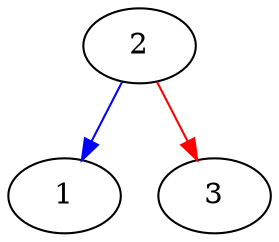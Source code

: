 digraph G{
16547160[label="2"];
16547160->16547136[color=blue];
16547160->16547184[color=red];
16547136[label="1"];
16547184[label="3"];
}
